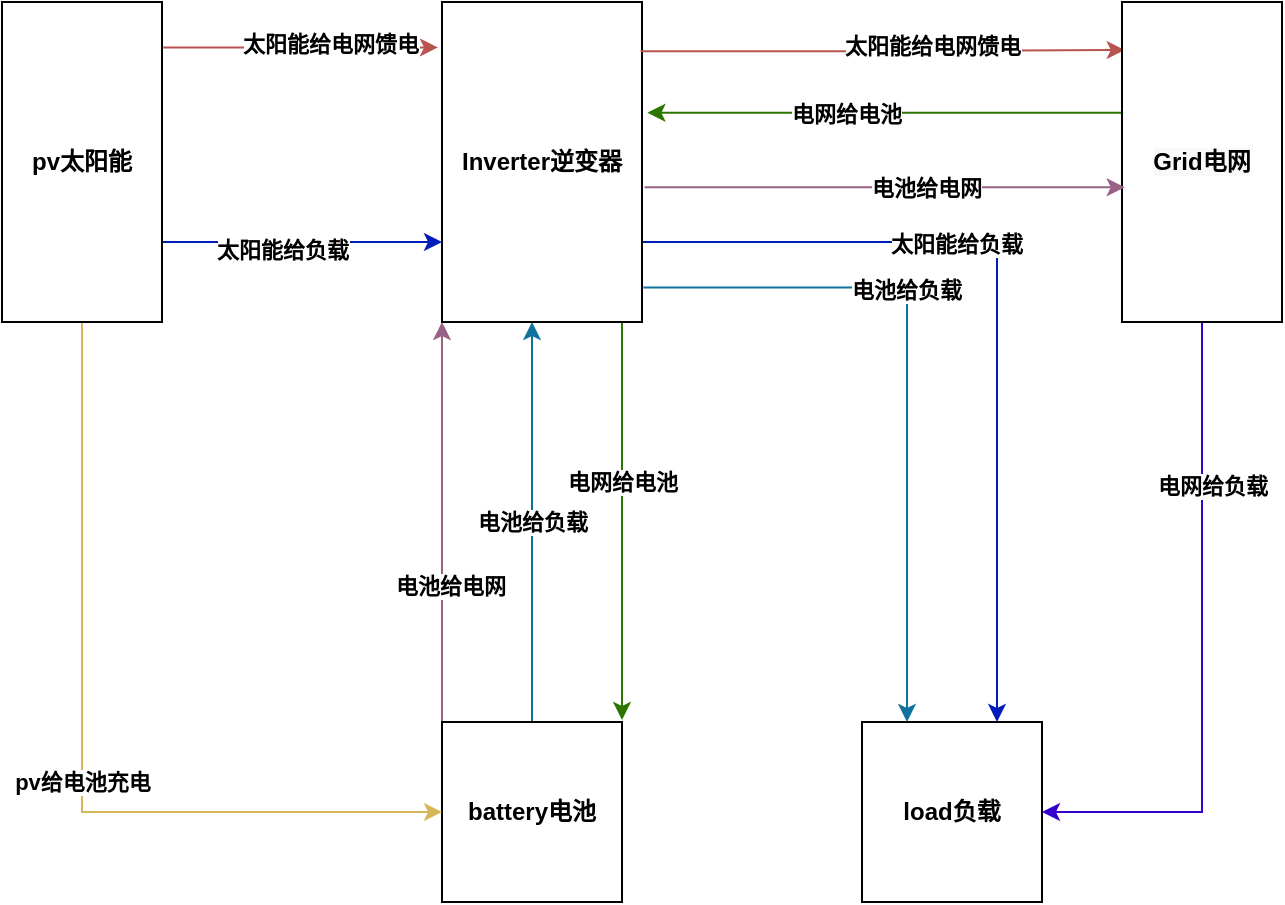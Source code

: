 <mxfile version="14.0.5" type="github">
  <diagram id="zFiF9Op-mUOR3EBwvule" name="Page-1">
    <mxGraphModel dx="782" dy="413" grid="1" gridSize="10" guides="1" tooltips="1" connect="1" arrows="1" fold="1" page="1" pageScale="1" pageWidth="827" pageHeight="1169" math="0" shadow="0">
      <root>
        <mxCell id="0" />
        <mxCell id="1" parent="0" />
        <mxCell id="paRQzdsvZ5kCJrLPlrh8-22" style="edgeStyle=orthogonalEdgeStyle;rounded=0;orthogonalLoop=1;jettySize=auto;html=1;entryX=-0.02;entryY=0.142;entryDx=0;entryDy=0;fillColor=#f8cecc;strokeColor=#b85450;exitX=1.008;exitY=0.142;exitDx=0;exitDy=0;fontStyle=1;exitPerimeter=0;entryPerimeter=0;" edge="1" parent="1" source="paRQzdsvZ5kCJrLPlrh8-30" target="paRQzdsvZ5kCJrLPlrh8-18">
          <mxGeometry relative="1" as="geometry">
            <mxPoint x="120" y="60" as="sourcePoint" />
          </mxGeometry>
        </mxCell>
        <mxCell id="paRQzdsvZ5kCJrLPlrh8-25" value="太阳能给电网馈电" style="edgeLabel;html=1;align=center;verticalAlign=middle;resizable=0;points=[];fontStyle=1" vertex="1" connectable="0" parent="paRQzdsvZ5kCJrLPlrh8-22">
          <mxGeometry x="0.209" y="2" relative="1" as="geometry">
            <mxPoint as="offset" />
          </mxGeometry>
        </mxCell>
        <mxCell id="paRQzdsvZ5kCJrLPlrh8-44" style="edgeStyle=orthogonalEdgeStyle;rounded=0;orthogonalLoop=1;jettySize=auto;html=1;exitX=0;exitY=0;exitDx=0;exitDy=0;fillColor=#e6d0de;strokeColor=#996185;gradientColor=#d5739d;fontStyle=1;entryX=0;entryY=1;entryDx=0;entryDy=0;" edge="1" parent="1" source="paRQzdsvZ5kCJrLPlrh8-4" target="paRQzdsvZ5kCJrLPlrh8-18">
          <mxGeometry relative="1" as="geometry">
            <mxPoint x="290" y="160" as="targetPoint" />
          </mxGeometry>
        </mxCell>
        <mxCell id="paRQzdsvZ5kCJrLPlrh8-45" value="电池给电网" style="edgeLabel;html=1;align=center;verticalAlign=middle;resizable=0;points=[];fontStyle=1" vertex="1" connectable="0" parent="paRQzdsvZ5kCJrLPlrh8-44">
          <mxGeometry x="-0.32" y="-4" relative="1" as="geometry">
            <mxPoint as="offset" />
          </mxGeometry>
        </mxCell>
        <mxCell id="paRQzdsvZ5kCJrLPlrh8-48" value="电池给负载" style="edgeStyle=orthogonalEdgeStyle;rounded=0;orthogonalLoop=1;jettySize=auto;html=1;fontStyle=1;fillColor=#b1ddf0;strokeColor=#10739e;exitX=0.5;exitY=0;exitDx=0;exitDy=0;" edge="1" parent="1" source="paRQzdsvZ5kCJrLPlrh8-4">
          <mxGeometry relative="1" as="geometry">
            <mxPoint x="305" y="160" as="targetPoint" />
            <Array as="points">
              <mxPoint x="305" y="210" />
              <mxPoint x="305" y="210" />
            </Array>
          </mxGeometry>
        </mxCell>
        <mxCell id="paRQzdsvZ5kCJrLPlrh8-4" value="battery电池" style="whiteSpace=wrap;html=1;aspect=fixed;fontStyle=1" vertex="1" parent="1">
          <mxGeometry x="260" y="360" width="90" height="90" as="geometry" />
        </mxCell>
        <mxCell id="paRQzdsvZ5kCJrLPlrh8-5" value="load负载" style="whiteSpace=wrap;html=1;aspect=fixed;fontStyle=1" vertex="1" parent="1">
          <mxGeometry x="470" y="360" width="90" height="90" as="geometry" />
        </mxCell>
        <mxCell id="paRQzdsvZ5kCJrLPlrh8-32" style="edgeStyle=orthogonalEdgeStyle;rounded=0;orthogonalLoop=1;jettySize=auto;html=1;entryX=0.75;entryY=0;entryDx=0;entryDy=0;fillColor=#0050ef;strokeColor=#001DBC;fontStyle=1;exitX=1;exitY=0.75;exitDx=0;exitDy=0;" edge="1" parent="1" source="paRQzdsvZ5kCJrLPlrh8-18" target="paRQzdsvZ5kCJrLPlrh8-5">
          <mxGeometry relative="1" as="geometry">
            <mxPoint x="360" y="141" as="sourcePoint" />
          </mxGeometry>
        </mxCell>
        <mxCell id="paRQzdsvZ5kCJrLPlrh8-34" value="太阳能给负载" style="edgeLabel;html=1;align=center;verticalAlign=middle;resizable=0;points=[];fontStyle=1" vertex="1" connectable="0" parent="paRQzdsvZ5kCJrLPlrh8-32">
          <mxGeometry x="-0.25" y="-1" relative="1" as="geometry">
            <mxPoint as="offset" />
          </mxGeometry>
        </mxCell>
        <mxCell id="paRQzdsvZ5kCJrLPlrh8-39" style="edgeStyle=orthogonalEdgeStyle;rounded=0;orthogonalLoop=1;jettySize=auto;html=1;fillColor=#60a917;strokeColor=#2D7600;fontStyle=1" edge="1" parent="1">
          <mxGeometry relative="1" as="geometry">
            <mxPoint x="350" y="160" as="sourcePoint" />
            <mxPoint x="350" y="359" as="targetPoint" />
          </mxGeometry>
        </mxCell>
        <mxCell id="paRQzdsvZ5kCJrLPlrh8-41" value="电网给电池" style="edgeLabel;html=1;align=center;verticalAlign=middle;resizable=0;points=[];fontStyle=1" vertex="1" connectable="0" parent="paRQzdsvZ5kCJrLPlrh8-39">
          <mxGeometry x="0.217" relative="1" as="geometry">
            <mxPoint y="-41" as="offset" />
          </mxGeometry>
        </mxCell>
        <mxCell id="paRQzdsvZ5kCJrLPlrh8-18" value="&lt;span&gt;Inverter逆变器&lt;/span&gt;" style="rounded=0;whiteSpace=wrap;html=1;fontStyle=1" vertex="1" parent="1">
          <mxGeometry x="260" width="100" height="160" as="geometry" />
        </mxCell>
        <mxCell id="paRQzdsvZ5kCJrLPlrh8-26" style="edgeStyle=orthogonalEdgeStyle;rounded=0;orthogonalLoop=1;jettySize=auto;html=1;entryX=0.017;entryY=0.15;entryDx=0;entryDy=0;fillColor=#f8cecc;strokeColor=#b85450;exitX=0.993;exitY=0.154;exitDx=0;exitDy=0;fontStyle=1;exitPerimeter=0;entryPerimeter=0;" edge="1" parent="1" source="paRQzdsvZ5kCJrLPlrh8-18" target="paRQzdsvZ5kCJrLPlrh8-31">
          <mxGeometry relative="1" as="geometry">
            <mxPoint x="350" y="79.5" as="sourcePoint" />
            <mxPoint x="520" y="55" as="targetPoint" />
          </mxGeometry>
        </mxCell>
        <mxCell id="paRQzdsvZ5kCJrLPlrh8-27" value="太阳能给电网馈电" style="edgeLabel;html=1;align=center;verticalAlign=middle;resizable=0;points=[];fontStyle=1" vertex="1" connectable="0" parent="paRQzdsvZ5kCJrLPlrh8-26">
          <mxGeometry x="0.209" y="2" relative="1" as="geometry">
            <mxPoint as="offset" />
          </mxGeometry>
        </mxCell>
        <mxCell id="paRQzdsvZ5kCJrLPlrh8-29" value="" style="endArrow=classic;html=1;entryX=0;entryY=0.75;entryDx=0;entryDy=0;fillColor=#0050ef;strokeColor=#001DBC;fontStyle=1;exitX=1;exitY=0.75;exitDx=0;exitDy=0;" edge="1" parent="1" source="paRQzdsvZ5kCJrLPlrh8-30" target="paRQzdsvZ5kCJrLPlrh8-18">
          <mxGeometry width="50" height="50" relative="1" as="geometry">
            <mxPoint x="122" y="110" as="sourcePoint" />
            <mxPoint x="270" y="98" as="targetPoint" />
          </mxGeometry>
        </mxCell>
        <mxCell id="paRQzdsvZ5kCJrLPlrh8-33" value="太阳能给负载" style="edgeLabel;html=1;align=center;verticalAlign=middle;resizable=0;points=[];fontStyle=1" vertex="1" connectable="0" parent="paRQzdsvZ5kCJrLPlrh8-29">
          <mxGeometry x="-0.142" y="-4" relative="1" as="geometry">
            <mxPoint as="offset" />
          </mxGeometry>
        </mxCell>
        <mxCell id="paRQzdsvZ5kCJrLPlrh8-35" style="edgeStyle=orthogonalEdgeStyle;rounded=0;orthogonalLoop=1;jettySize=auto;html=1;entryX=0;entryY=0.5;entryDx=0;entryDy=0;exitX=0.5;exitY=1;exitDx=0;exitDy=0;fillColor=#fff2cc;strokeColor=#d6b656;gradientColor=#ffd966;fontStyle=1" edge="1" parent="1" source="paRQzdsvZ5kCJrLPlrh8-30" target="paRQzdsvZ5kCJrLPlrh8-4">
          <mxGeometry relative="1" as="geometry" />
        </mxCell>
        <mxCell id="paRQzdsvZ5kCJrLPlrh8-36" value="pv给电池充电" style="edgeLabel;html=1;align=center;verticalAlign=middle;resizable=0;points=[];fontStyle=1" vertex="1" connectable="0" parent="paRQzdsvZ5kCJrLPlrh8-35">
          <mxGeometry x="0.082" relative="1" as="geometry">
            <mxPoint as="offset" />
          </mxGeometry>
        </mxCell>
        <mxCell id="paRQzdsvZ5kCJrLPlrh8-30" value="&lt;span&gt;pv太阳能&lt;/span&gt;" style="rounded=0;whiteSpace=wrap;html=1;fontStyle=1" vertex="1" parent="1">
          <mxGeometry x="40" width="80" height="160" as="geometry" />
        </mxCell>
        <mxCell id="paRQzdsvZ5kCJrLPlrh8-38" style="edgeStyle=orthogonalEdgeStyle;rounded=0;orthogonalLoop=1;jettySize=auto;html=1;entryX=1.027;entryY=0.346;entryDx=0;entryDy=0;fillColor=#60a917;strokeColor=#2D7600;fontStyle=1;exitX=0;exitY=0.346;exitDx=0;exitDy=0;exitPerimeter=0;entryPerimeter=0;" edge="1" parent="1" source="paRQzdsvZ5kCJrLPlrh8-31" target="paRQzdsvZ5kCJrLPlrh8-18">
          <mxGeometry relative="1" as="geometry" />
        </mxCell>
        <mxCell id="paRQzdsvZ5kCJrLPlrh8-40" value="电网给电池" style="edgeLabel;html=1;align=center;verticalAlign=middle;resizable=0;points=[];fontStyle=1" vertex="1" connectable="0" parent="paRQzdsvZ5kCJrLPlrh8-38">
          <mxGeometry x="0.167" relative="1" as="geometry">
            <mxPoint as="offset" />
          </mxGeometry>
        </mxCell>
        <mxCell id="paRQzdsvZ5kCJrLPlrh8-46" style="edgeStyle=orthogonalEdgeStyle;rounded=0;orthogonalLoop=1;jettySize=auto;html=1;entryX=1;entryY=0.5;entryDx=0;entryDy=0;exitX=0.5;exitY=1;exitDx=0;exitDy=0;fillColor=#6a00ff;strokeColor=#3700CC;fontStyle=1" edge="1" parent="1" source="paRQzdsvZ5kCJrLPlrh8-31" target="paRQzdsvZ5kCJrLPlrh8-5">
          <mxGeometry relative="1" as="geometry" />
        </mxCell>
        <mxCell id="paRQzdsvZ5kCJrLPlrh8-47" value="电网给负载" style="edgeLabel;html=1;align=center;verticalAlign=middle;resizable=0;points=[];fontStyle=1" vertex="1" connectable="0" parent="paRQzdsvZ5kCJrLPlrh8-46">
          <mxGeometry x="-0.494" y="5" relative="1" as="geometry">
            <mxPoint as="offset" />
          </mxGeometry>
        </mxCell>
        <mxCell id="paRQzdsvZ5kCJrLPlrh8-31" value="&#xa;&#xa;&lt;span style=&quot;color: rgb(0, 0, 0); font-family: helvetica; font-size: 12px; font-style: normal; letter-spacing: normal; text-align: center; text-indent: 0px; text-transform: none; word-spacing: 0px; background-color: rgb(248, 249, 250); display: inline; float: none;&quot;&gt;Grid电网&lt;/span&gt;&#xa;&#xa;" style="rounded=0;whiteSpace=wrap;html=1;fontStyle=1" vertex="1" parent="1">
          <mxGeometry x="600" width="80" height="160" as="geometry" />
        </mxCell>
        <mxCell id="paRQzdsvZ5kCJrLPlrh8-42" style="edgeStyle=orthogonalEdgeStyle;rounded=0;orthogonalLoop=1;jettySize=auto;html=1;entryX=0.017;entryY=0.579;entryDx=0;entryDy=0;fillColor=#e6d0de;strokeColor=#996185;exitX=1.013;exitY=0.579;exitDx=0;exitDy=0;gradientColor=#d5739d;exitPerimeter=0;entryPerimeter=0;fontStyle=1" edge="1" parent="1" source="paRQzdsvZ5kCJrLPlrh8-18" target="paRQzdsvZ5kCJrLPlrh8-31">
          <mxGeometry relative="1" as="geometry">
            <mxPoint x="520" y="120" as="sourcePoint" />
            <mxPoint x="360" y="120" as="targetPoint" />
          </mxGeometry>
        </mxCell>
        <mxCell id="paRQzdsvZ5kCJrLPlrh8-43" value="电池给电网" style="edgeLabel;html=1;align=center;verticalAlign=middle;resizable=0;points=[];fontStyle=1" vertex="1" connectable="0" parent="paRQzdsvZ5kCJrLPlrh8-42">
          <mxGeometry x="0.167" relative="1" as="geometry">
            <mxPoint as="offset" />
          </mxGeometry>
        </mxCell>
        <mxCell id="paRQzdsvZ5kCJrLPlrh8-49" style="edgeStyle=orthogonalEdgeStyle;rounded=0;orthogonalLoop=1;jettySize=auto;html=1;entryX=0.25;entryY=0;entryDx=0;entryDy=0;fillColor=#b1ddf0;strokeColor=#10739e;fontStyle=1;exitX=1.007;exitY=0.892;exitDx=0;exitDy=0;exitPerimeter=0;" edge="1" parent="1" source="paRQzdsvZ5kCJrLPlrh8-18" target="paRQzdsvZ5kCJrLPlrh8-5">
          <mxGeometry relative="1" as="geometry">
            <mxPoint x="370" y="130" as="sourcePoint" />
            <mxPoint x="547.5" y="370" as="targetPoint" />
          </mxGeometry>
        </mxCell>
        <mxCell id="paRQzdsvZ5kCJrLPlrh8-50" value="电池给负载" style="edgeLabel;html=1;align=center;verticalAlign=middle;resizable=0;points=[];fontStyle=1" vertex="1" connectable="0" parent="paRQzdsvZ5kCJrLPlrh8-49">
          <mxGeometry x="-0.25" y="-1" relative="1" as="geometry">
            <mxPoint as="offset" />
          </mxGeometry>
        </mxCell>
      </root>
    </mxGraphModel>
  </diagram>
</mxfile>
